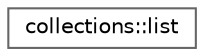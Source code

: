 digraph "Graphical Class Hierarchy"
{
 // LATEX_PDF_SIZE
  bgcolor="transparent";
  edge [fontname=Helvetica,fontsize=10,labelfontname=Helvetica,labelfontsize=10];
  node [fontname=Helvetica,fontsize=10,shape=box,height=0.2,width=0.4];
  rankdir="LR";
  Node0 [label="collections::list",height=0.2,width=0.4,color="grey40", fillcolor="white", style="filled",URL="$structcollections_1_1list.html",tooltip="Defines a generic, dynamically sizable list."];
}
